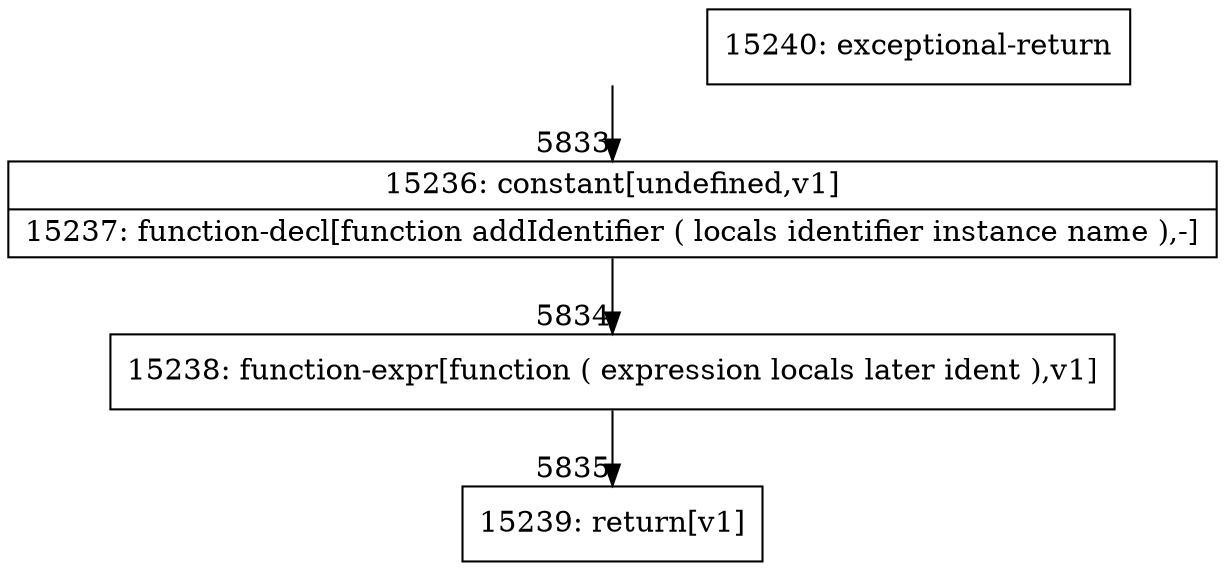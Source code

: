 digraph {
rankdir="TD"
BB_entry424[shape=none,label=""];
BB_entry424 -> BB5833 [tailport=s, headport=n, headlabel="    5833"]
BB5833 [shape=record label="{15236: constant[undefined,v1]|15237: function-decl[function addIdentifier ( locals identifier instance name ),-]}" ] 
BB5833 -> BB5834 [tailport=s, headport=n, headlabel="      5834"]
BB5834 [shape=record label="{15238: function-expr[function ( expression locals later ident ),v1]}" ] 
BB5834 -> BB5835 [tailport=s, headport=n, headlabel="      5835"]
BB5835 [shape=record label="{15239: return[v1]}" ] 
BB5836 [shape=record label="{15240: exceptional-return}" ] 
//#$~ 9032
}
